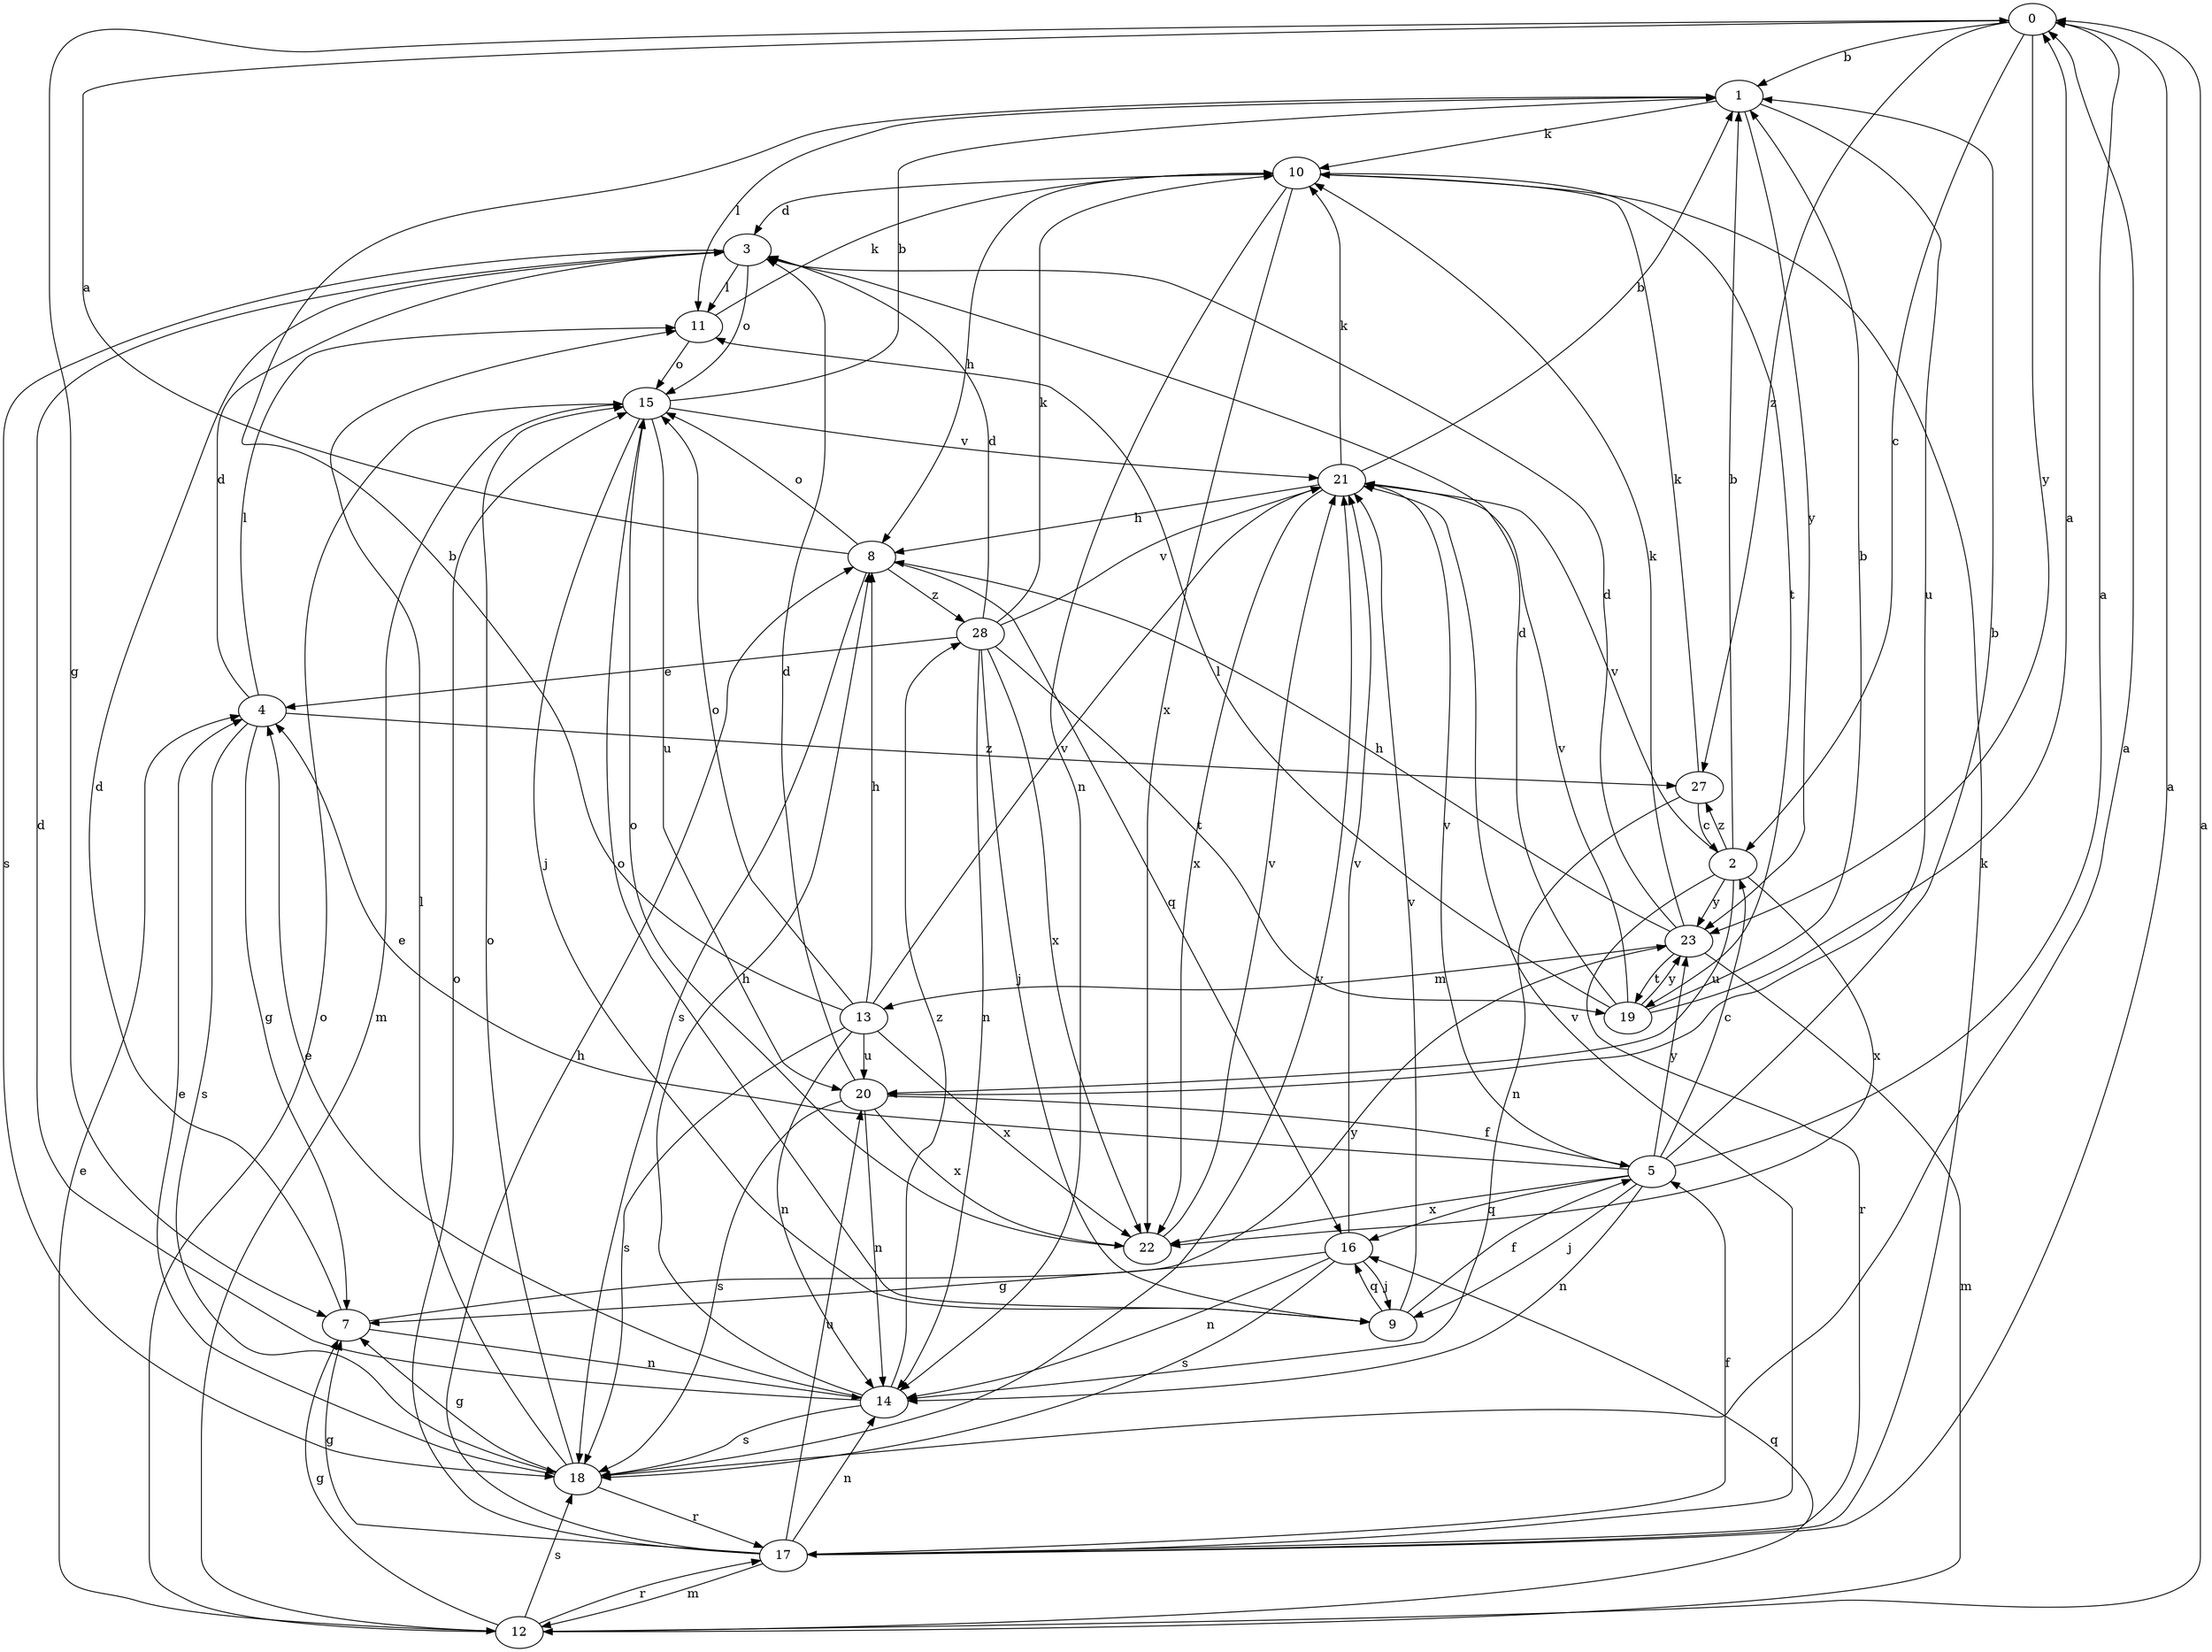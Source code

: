 strict digraph  {
0;
1;
2;
3;
4;
5;
7;
8;
9;
10;
11;
12;
13;
14;
15;
16;
17;
18;
19;
20;
21;
22;
23;
27;
28;
0 -> 1  [label=b];
0 -> 2  [label=c];
0 -> 7  [label=g];
0 -> 23  [label=y];
0 -> 27  [label=z];
1 -> 10  [label=k];
1 -> 11  [label=l];
1 -> 20  [label=u];
1 -> 23  [label=y];
2 -> 1  [label=b];
2 -> 17  [label=r];
2 -> 20  [label=u];
2 -> 21  [label=v];
2 -> 22  [label=x];
2 -> 23  [label=y];
2 -> 27  [label=z];
3 -> 11  [label=l];
3 -> 15  [label=o];
3 -> 18  [label=s];
4 -> 3  [label=d];
4 -> 7  [label=g];
4 -> 11  [label=l];
4 -> 18  [label=s];
4 -> 27  [label=z];
5 -> 0  [label=a];
5 -> 1  [label=b];
5 -> 2  [label=c];
5 -> 4  [label=e];
5 -> 9  [label=j];
5 -> 14  [label=n];
5 -> 16  [label=q];
5 -> 21  [label=v];
5 -> 22  [label=x];
5 -> 23  [label=y];
7 -> 3  [label=d];
7 -> 14  [label=n];
7 -> 23  [label=y];
8 -> 0  [label=a];
8 -> 15  [label=o];
8 -> 16  [label=q];
8 -> 18  [label=s];
8 -> 28  [label=z];
9 -> 5  [label=f];
9 -> 15  [label=o];
9 -> 16  [label=q];
9 -> 21  [label=v];
10 -> 3  [label=d];
10 -> 8  [label=h];
10 -> 14  [label=n];
10 -> 19  [label=t];
10 -> 22  [label=x];
11 -> 10  [label=k];
11 -> 15  [label=o];
12 -> 0  [label=a];
12 -> 4  [label=e];
12 -> 7  [label=g];
12 -> 15  [label=o];
12 -> 16  [label=q];
12 -> 17  [label=r];
12 -> 18  [label=s];
13 -> 1  [label=b];
13 -> 8  [label=h];
13 -> 14  [label=n];
13 -> 15  [label=o];
13 -> 18  [label=s];
13 -> 20  [label=u];
13 -> 21  [label=v];
13 -> 22  [label=x];
14 -> 3  [label=d];
14 -> 4  [label=e];
14 -> 8  [label=h];
14 -> 18  [label=s];
14 -> 28  [label=z];
15 -> 1  [label=b];
15 -> 9  [label=j];
15 -> 12  [label=m];
15 -> 20  [label=u];
15 -> 21  [label=v];
16 -> 7  [label=g];
16 -> 9  [label=j];
16 -> 14  [label=n];
16 -> 18  [label=s];
16 -> 21  [label=v];
17 -> 0  [label=a];
17 -> 5  [label=f];
17 -> 7  [label=g];
17 -> 8  [label=h];
17 -> 10  [label=k];
17 -> 12  [label=m];
17 -> 14  [label=n];
17 -> 15  [label=o];
17 -> 20  [label=u];
17 -> 21  [label=v];
18 -> 0  [label=a];
18 -> 4  [label=e];
18 -> 7  [label=g];
18 -> 11  [label=l];
18 -> 15  [label=o];
18 -> 17  [label=r];
18 -> 21  [label=v];
19 -> 0  [label=a];
19 -> 1  [label=b];
19 -> 3  [label=d];
19 -> 11  [label=l];
19 -> 21  [label=v];
19 -> 23  [label=y];
20 -> 3  [label=d];
20 -> 5  [label=f];
20 -> 14  [label=n];
20 -> 18  [label=s];
20 -> 22  [label=x];
21 -> 1  [label=b];
21 -> 8  [label=h];
21 -> 10  [label=k];
21 -> 22  [label=x];
22 -> 15  [label=o];
22 -> 21  [label=v];
23 -> 3  [label=d];
23 -> 8  [label=h];
23 -> 10  [label=k];
23 -> 12  [label=m];
23 -> 13  [label=m];
23 -> 19  [label=t];
27 -> 2  [label=c];
27 -> 10  [label=k];
27 -> 14  [label=n];
28 -> 3  [label=d];
28 -> 4  [label=e];
28 -> 9  [label=j];
28 -> 10  [label=k];
28 -> 14  [label=n];
28 -> 19  [label=t];
28 -> 21  [label=v];
28 -> 22  [label=x];
}
